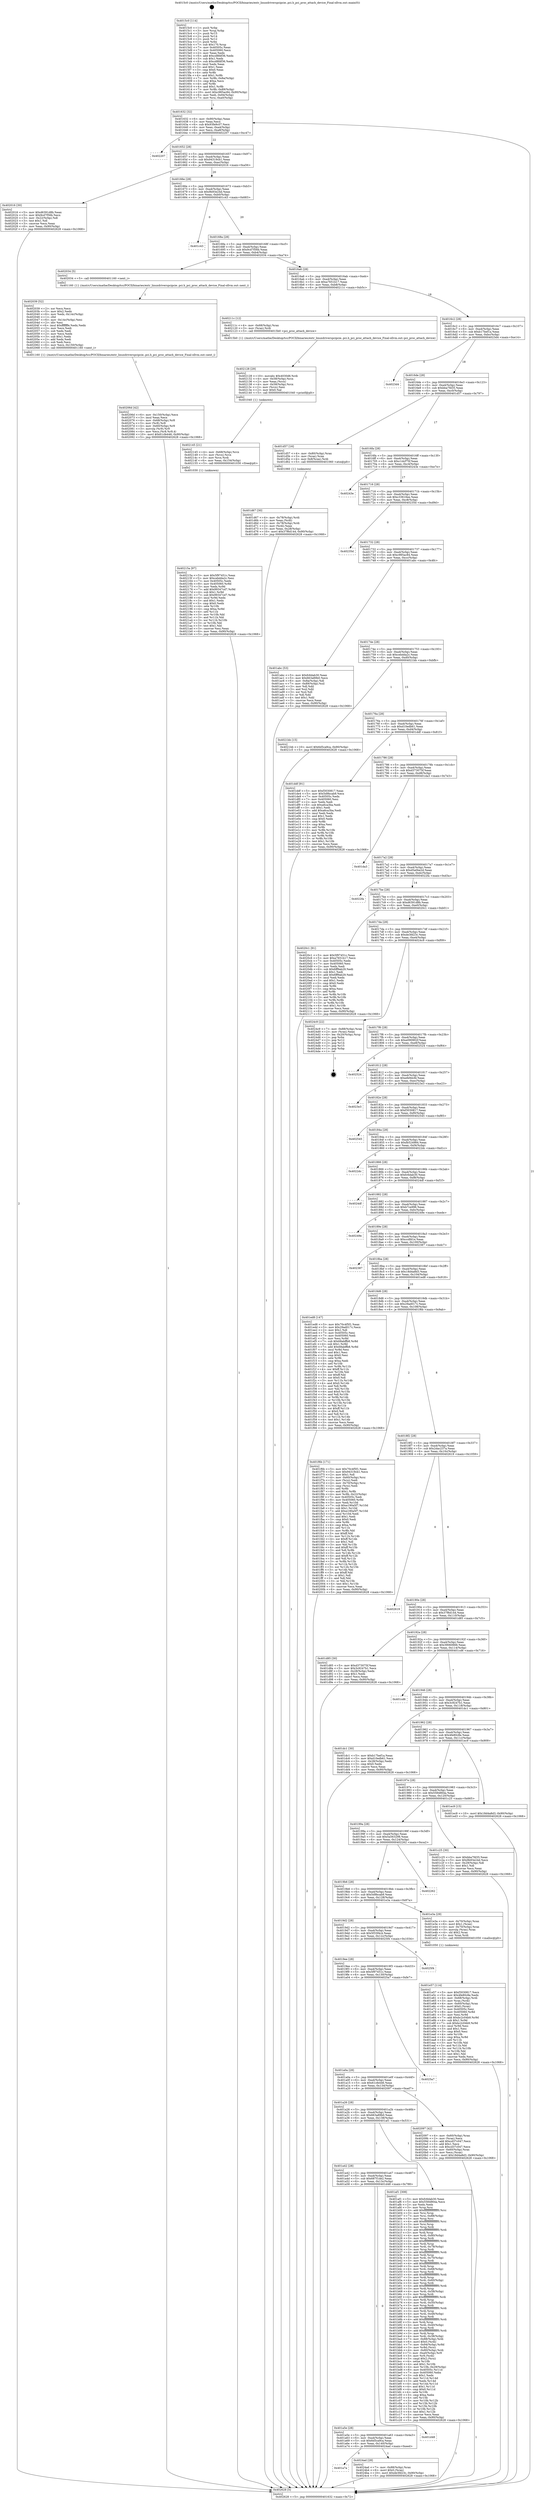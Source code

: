 digraph "0x4015c0" {
  label = "0x4015c0 (/mnt/c/Users/mathe/Desktop/tcc/POCII/binaries/extr_linuxdriverspcipcie..pci.h_pci_proc_attach_device_Final-ollvm.out::main(0))"
  labelloc = "t"
  node[shape=record]

  Entry [label="",width=0.3,height=0.3,shape=circle,fillcolor=black,style=filled]
  "0x401632" [label="{
     0x401632 [32]\l
     | [instrs]\l
     &nbsp;&nbsp;0x401632 \<+6\>: mov -0x90(%rbp),%eax\l
     &nbsp;&nbsp;0x401638 \<+2\>: mov %eax,%ecx\l
     &nbsp;&nbsp;0x40163a \<+6\>: sub $0x93fe9c07,%ecx\l
     &nbsp;&nbsp;0x401640 \<+6\>: mov %eax,-0xa4(%rbp)\l
     &nbsp;&nbsp;0x401646 \<+6\>: mov %ecx,-0xa8(%rbp)\l
     &nbsp;&nbsp;0x40164c \<+6\>: je 0000000000402207 \<main+0xc47\>\l
  }"]
  "0x402207" [label="{
     0x402207\l
  }", style=dashed]
  "0x401652" [label="{
     0x401652 [28]\l
     | [instrs]\l
     &nbsp;&nbsp;0x401652 \<+5\>: jmp 0000000000401657 \<main+0x97\>\l
     &nbsp;&nbsp;0x401657 \<+6\>: mov -0xa4(%rbp),%eax\l
     &nbsp;&nbsp;0x40165d \<+5\>: sub $0x94319cb1,%eax\l
     &nbsp;&nbsp;0x401662 \<+6\>: mov %eax,-0xac(%rbp)\l
     &nbsp;&nbsp;0x401668 \<+6\>: je 0000000000402016 \<main+0xa56\>\l
  }"]
  Exit [label="",width=0.3,height=0.3,shape=circle,fillcolor=black,style=filled,peripheries=2]
  "0x402016" [label="{
     0x402016 [30]\l
     | [instrs]\l
     &nbsp;&nbsp;0x402016 \<+5\>: mov $0xd6391d8b,%eax\l
     &nbsp;&nbsp;0x40201b \<+5\>: mov $0x9cd7f56b,%ecx\l
     &nbsp;&nbsp;0x402020 \<+3\>: mov -0x22(%rbp),%dl\l
     &nbsp;&nbsp;0x402023 \<+3\>: test $0x1,%dl\l
     &nbsp;&nbsp;0x402026 \<+3\>: cmovne %ecx,%eax\l
     &nbsp;&nbsp;0x402029 \<+6\>: mov %eax,-0x90(%rbp)\l
     &nbsp;&nbsp;0x40202f \<+5\>: jmp 0000000000402628 \<main+0x1068\>\l
  }"]
  "0x40166e" [label="{
     0x40166e [28]\l
     | [instrs]\l
     &nbsp;&nbsp;0x40166e \<+5\>: jmp 0000000000401673 \<main+0xb3\>\l
     &nbsp;&nbsp;0x401673 \<+6\>: mov -0xa4(%rbp),%eax\l
     &nbsp;&nbsp;0x401679 \<+5\>: sub $0x9b93e24d,%eax\l
     &nbsp;&nbsp;0x40167e \<+6\>: mov %eax,-0xb0(%rbp)\l
     &nbsp;&nbsp;0x401684 \<+6\>: je 0000000000401c43 \<main+0x683\>\l
  }"]
  "0x401a7a" [label="{
     0x401a7a\l
  }", style=dashed]
  "0x401c43" [label="{
     0x401c43\l
  }", style=dashed]
  "0x40168a" [label="{
     0x40168a [28]\l
     | [instrs]\l
     &nbsp;&nbsp;0x40168a \<+5\>: jmp 000000000040168f \<main+0xcf\>\l
     &nbsp;&nbsp;0x40168f \<+6\>: mov -0xa4(%rbp),%eax\l
     &nbsp;&nbsp;0x401695 \<+5\>: sub $0x9cd7f56b,%eax\l
     &nbsp;&nbsp;0x40169a \<+6\>: mov %eax,-0xb4(%rbp)\l
     &nbsp;&nbsp;0x4016a0 \<+6\>: je 0000000000402034 \<main+0xa74\>\l
  }"]
  "0x4024ad" [label="{
     0x4024ad [28]\l
     | [instrs]\l
     &nbsp;&nbsp;0x4024ad \<+7\>: mov -0x88(%rbp),%rax\l
     &nbsp;&nbsp;0x4024b4 \<+6\>: movl $0x0,(%rax)\l
     &nbsp;&nbsp;0x4024ba \<+10\>: movl $0xde3fd23c,-0x90(%rbp)\l
     &nbsp;&nbsp;0x4024c4 \<+5\>: jmp 0000000000402628 \<main+0x1068\>\l
  }"]
  "0x402034" [label="{
     0x402034 [5]\l
     | [instrs]\l
     &nbsp;&nbsp;0x402034 \<+5\>: call 0000000000401160 \<next_i\>\l
     | [calls]\l
     &nbsp;&nbsp;0x401160 \{1\} (/mnt/c/Users/mathe/Desktop/tcc/POCII/binaries/extr_linuxdriverspcipcie..pci.h_pci_proc_attach_device_Final-ollvm.out::next_i)\l
  }"]
  "0x4016a6" [label="{
     0x4016a6 [28]\l
     | [instrs]\l
     &nbsp;&nbsp;0x4016a6 \<+5\>: jmp 00000000004016ab \<main+0xeb\>\l
     &nbsp;&nbsp;0x4016ab \<+6\>: mov -0xa4(%rbp),%eax\l
     &nbsp;&nbsp;0x4016b1 \<+5\>: sub $0xa7651b17,%eax\l
     &nbsp;&nbsp;0x4016b6 \<+6\>: mov %eax,-0xb8(%rbp)\l
     &nbsp;&nbsp;0x4016bc \<+6\>: je 000000000040211c \<main+0xb5c\>\l
  }"]
  "0x401a5e" [label="{
     0x401a5e [28]\l
     | [instrs]\l
     &nbsp;&nbsp;0x401a5e \<+5\>: jmp 0000000000401a63 \<main+0x4a3\>\l
     &nbsp;&nbsp;0x401a63 \<+6\>: mov -0xa4(%rbp),%eax\l
     &nbsp;&nbsp;0x401a69 \<+5\>: sub $0x6d5ca9ca,%eax\l
     &nbsp;&nbsp;0x401a6e \<+6\>: mov %eax,-0x140(%rbp)\l
     &nbsp;&nbsp;0x401a74 \<+6\>: je 00000000004024ad \<main+0xeed\>\l
  }"]
  "0x40211c" [label="{
     0x40211c [12]\l
     | [instrs]\l
     &nbsp;&nbsp;0x40211c \<+4\>: mov -0x68(%rbp),%rax\l
     &nbsp;&nbsp;0x402120 \<+3\>: mov (%rax),%rdi\l
     &nbsp;&nbsp;0x402123 \<+5\>: call 00000000004015b0 \<pci_proc_attach_device\>\l
     | [calls]\l
     &nbsp;&nbsp;0x4015b0 \{1\} (/mnt/c/Users/mathe/Desktop/tcc/POCII/binaries/extr_linuxdriverspcipcie..pci.h_pci_proc_attach_device_Final-ollvm.out::pci_proc_attach_device)\l
  }"]
  "0x4016c2" [label="{
     0x4016c2 [28]\l
     | [instrs]\l
     &nbsp;&nbsp;0x4016c2 \<+5\>: jmp 00000000004016c7 \<main+0x107\>\l
     &nbsp;&nbsp;0x4016c7 \<+6\>: mov -0xa4(%rbp),%eax\l
     &nbsp;&nbsp;0x4016cd \<+5\>: sub $0xb17bef1a,%eax\l
     &nbsp;&nbsp;0x4016d2 \<+6\>: mov %eax,-0xbc(%rbp)\l
     &nbsp;&nbsp;0x4016d8 \<+6\>: je 00000000004023d4 \<main+0xe14\>\l
  }"]
  "0x401d48" [label="{
     0x401d48\l
  }", style=dashed]
  "0x4023d4" [label="{
     0x4023d4\l
  }", style=dashed]
  "0x4016de" [label="{
     0x4016de [28]\l
     | [instrs]\l
     &nbsp;&nbsp;0x4016de \<+5\>: jmp 00000000004016e3 \<main+0x123\>\l
     &nbsp;&nbsp;0x4016e3 \<+6\>: mov -0xa4(%rbp),%eax\l
     &nbsp;&nbsp;0x4016e9 \<+5\>: sub $0xbba7fd35,%eax\l
     &nbsp;&nbsp;0x4016ee \<+6\>: mov %eax,-0xc0(%rbp)\l
     &nbsp;&nbsp;0x4016f4 \<+6\>: je 0000000000401d57 \<main+0x797\>\l
  }"]
  "0x40215a" [label="{
     0x40215a [97]\l
     | [instrs]\l
     &nbsp;&nbsp;0x40215a \<+5\>: mov $0x5f97451c,%eax\l
     &nbsp;&nbsp;0x40215f \<+5\>: mov $0xcebdda2c,%esi\l
     &nbsp;&nbsp;0x402164 \<+7\>: mov 0x40505c,%edx\l
     &nbsp;&nbsp;0x40216b \<+8\>: mov 0x405060,%r8d\l
     &nbsp;&nbsp;0x402173 \<+3\>: mov %edx,%r9d\l
     &nbsp;&nbsp;0x402176 \<+7\>: add $0x99347cd7,%r9d\l
     &nbsp;&nbsp;0x40217d \<+4\>: sub $0x1,%r9d\l
     &nbsp;&nbsp;0x402181 \<+7\>: sub $0x99347cd7,%r9d\l
     &nbsp;&nbsp;0x402188 \<+4\>: imul %r9d,%edx\l
     &nbsp;&nbsp;0x40218c \<+3\>: and $0x1,%edx\l
     &nbsp;&nbsp;0x40218f \<+3\>: cmp $0x0,%edx\l
     &nbsp;&nbsp;0x402192 \<+4\>: sete %r10b\l
     &nbsp;&nbsp;0x402196 \<+4\>: cmp $0xa,%r8d\l
     &nbsp;&nbsp;0x40219a \<+4\>: setl %r11b\l
     &nbsp;&nbsp;0x40219e \<+3\>: mov %r10b,%bl\l
     &nbsp;&nbsp;0x4021a1 \<+3\>: and %r11b,%bl\l
     &nbsp;&nbsp;0x4021a4 \<+3\>: xor %r11b,%r10b\l
     &nbsp;&nbsp;0x4021a7 \<+3\>: or %r10b,%bl\l
     &nbsp;&nbsp;0x4021aa \<+3\>: test $0x1,%bl\l
     &nbsp;&nbsp;0x4021ad \<+3\>: cmovne %esi,%eax\l
     &nbsp;&nbsp;0x4021b0 \<+6\>: mov %eax,-0x90(%rbp)\l
     &nbsp;&nbsp;0x4021b6 \<+5\>: jmp 0000000000402628 \<main+0x1068\>\l
  }"]
  "0x401d57" [label="{
     0x401d57 [16]\l
     | [instrs]\l
     &nbsp;&nbsp;0x401d57 \<+4\>: mov -0x80(%rbp),%rax\l
     &nbsp;&nbsp;0x401d5b \<+3\>: mov (%rax),%rax\l
     &nbsp;&nbsp;0x401d5e \<+4\>: mov 0x8(%rax),%rdi\l
     &nbsp;&nbsp;0x401d62 \<+5\>: call 0000000000401060 \<atoi@plt\>\l
     | [calls]\l
     &nbsp;&nbsp;0x401060 \{1\} (unknown)\l
  }"]
  "0x4016fa" [label="{
     0x4016fa [28]\l
     | [instrs]\l
     &nbsp;&nbsp;0x4016fa \<+5\>: jmp 00000000004016ff \<main+0x13f\>\l
     &nbsp;&nbsp;0x4016ff \<+6\>: mov -0xa4(%rbp),%eax\l
     &nbsp;&nbsp;0x401705 \<+5\>: sub $0xc1dcf75f,%eax\l
     &nbsp;&nbsp;0x40170a \<+6\>: mov %eax,-0xc4(%rbp)\l
     &nbsp;&nbsp;0x401710 \<+6\>: je 000000000040243e \<main+0xe7e\>\l
  }"]
  "0x402145" [label="{
     0x402145 [21]\l
     | [instrs]\l
     &nbsp;&nbsp;0x402145 \<+4\>: mov -0x68(%rbp),%rcx\l
     &nbsp;&nbsp;0x402149 \<+3\>: mov (%rcx),%rcx\l
     &nbsp;&nbsp;0x40214c \<+3\>: mov %rcx,%rdi\l
     &nbsp;&nbsp;0x40214f \<+6\>: mov %eax,-0x154(%rbp)\l
     &nbsp;&nbsp;0x402155 \<+5\>: call 0000000000401030 \<free@plt\>\l
     | [calls]\l
     &nbsp;&nbsp;0x401030 \{1\} (unknown)\l
  }"]
  "0x40243e" [label="{
     0x40243e\l
  }", style=dashed]
  "0x401716" [label="{
     0x401716 [28]\l
     | [instrs]\l
     &nbsp;&nbsp;0x401716 \<+5\>: jmp 000000000040171b \<main+0x15b\>\l
     &nbsp;&nbsp;0x40171b \<+6\>: mov -0xa4(%rbp),%eax\l
     &nbsp;&nbsp;0x401721 \<+5\>: sub $0xc33616ee,%eax\l
     &nbsp;&nbsp;0x401726 \<+6\>: mov %eax,-0xc8(%rbp)\l
     &nbsp;&nbsp;0x40172c \<+6\>: je 000000000040235d \<main+0xd9d\>\l
  }"]
  "0x402128" [label="{
     0x402128 [29]\l
     | [instrs]\l
     &nbsp;&nbsp;0x402128 \<+10\>: movabs $0x4030d6,%rdi\l
     &nbsp;&nbsp;0x402132 \<+4\>: mov -0x58(%rbp),%rcx\l
     &nbsp;&nbsp;0x402136 \<+2\>: mov %eax,(%rcx)\l
     &nbsp;&nbsp;0x402138 \<+4\>: mov -0x58(%rbp),%rcx\l
     &nbsp;&nbsp;0x40213c \<+2\>: mov (%rcx),%esi\l
     &nbsp;&nbsp;0x40213e \<+2\>: mov $0x0,%al\l
     &nbsp;&nbsp;0x402140 \<+5\>: call 0000000000401040 \<printf@plt\>\l
     | [calls]\l
     &nbsp;&nbsp;0x401040 \{1\} (unknown)\l
  }"]
  "0x40235d" [label="{
     0x40235d\l
  }", style=dashed]
  "0x401732" [label="{
     0x401732 [28]\l
     | [instrs]\l
     &nbsp;&nbsp;0x401732 \<+5\>: jmp 0000000000401737 \<main+0x177\>\l
     &nbsp;&nbsp;0x401737 \<+6\>: mov -0xa4(%rbp),%eax\l
     &nbsp;&nbsp;0x40173d \<+5\>: sub $0xc985ac84,%eax\l
     &nbsp;&nbsp;0x401742 \<+6\>: mov %eax,-0xcc(%rbp)\l
     &nbsp;&nbsp;0x401748 \<+6\>: je 0000000000401abc \<main+0x4fc\>\l
  }"]
  "0x40206d" [label="{
     0x40206d [42]\l
     | [instrs]\l
     &nbsp;&nbsp;0x40206d \<+6\>: mov -0x150(%rbp),%ecx\l
     &nbsp;&nbsp;0x402073 \<+3\>: imul %eax,%ecx\l
     &nbsp;&nbsp;0x402076 \<+4\>: mov -0x68(%rbp),%r8\l
     &nbsp;&nbsp;0x40207a \<+3\>: mov (%r8),%r8\l
     &nbsp;&nbsp;0x40207d \<+4\>: mov -0x60(%rbp),%r9\l
     &nbsp;&nbsp;0x402081 \<+3\>: movslq (%r9),%r9\l
     &nbsp;&nbsp;0x402084 \<+4\>: mov %ecx,(%r8,%r9,4)\l
     &nbsp;&nbsp;0x402088 \<+10\>: movl $0x61cfe446,-0x90(%rbp)\l
     &nbsp;&nbsp;0x402092 \<+5\>: jmp 0000000000402628 \<main+0x1068\>\l
  }"]
  "0x401abc" [label="{
     0x401abc [53]\l
     | [instrs]\l
     &nbsp;&nbsp;0x401abc \<+5\>: mov $0xfc6dab30,%eax\l
     &nbsp;&nbsp;0x401ac1 \<+5\>: mov $0x663a89b0,%ecx\l
     &nbsp;&nbsp;0x401ac6 \<+6\>: mov -0x8a(%rbp),%dl\l
     &nbsp;&nbsp;0x401acc \<+7\>: mov -0x89(%rbp),%sil\l
     &nbsp;&nbsp;0x401ad3 \<+3\>: mov %dl,%dil\l
     &nbsp;&nbsp;0x401ad6 \<+3\>: and %sil,%dil\l
     &nbsp;&nbsp;0x401ad9 \<+3\>: xor %sil,%dl\l
     &nbsp;&nbsp;0x401adc \<+3\>: or %dl,%dil\l
     &nbsp;&nbsp;0x401adf \<+4\>: test $0x1,%dil\l
     &nbsp;&nbsp;0x401ae3 \<+3\>: cmovne %ecx,%eax\l
     &nbsp;&nbsp;0x401ae6 \<+6\>: mov %eax,-0x90(%rbp)\l
     &nbsp;&nbsp;0x401aec \<+5\>: jmp 0000000000402628 \<main+0x1068\>\l
  }"]
  "0x40174e" [label="{
     0x40174e [28]\l
     | [instrs]\l
     &nbsp;&nbsp;0x40174e \<+5\>: jmp 0000000000401753 \<main+0x193\>\l
     &nbsp;&nbsp;0x401753 \<+6\>: mov -0xa4(%rbp),%eax\l
     &nbsp;&nbsp;0x401759 \<+5\>: sub $0xcebdda2c,%eax\l
     &nbsp;&nbsp;0x40175e \<+6\>: mov %eax,-0xd0(%rbp)\l
     &nbsp;&nbsp;0x401764 \<+6\>: je 00000000004021bb \<main+0xbfb\>\l
  }"]
  "0x402628" [label="{
     0x402628 [5]\l
     | [instrs]\l
     &nbsp;&nbsp;0x402628 \<+5\>: jmp 0000000000401632 \<main+0x72\>\l
  }"]
  "0x4015c0" [label="{
     0x4015c0 [114]\l
     | [instrs]\l
     &nbsp;&nbsp;0x4015c0 \<+1\>: push %rbp\l
     &nbsp;&nbsp;0x4015c1 \<+3\>: mov %rsp,%rbp\l
     &nbsp;&nbsp;0x4015c4 \<+2\>: push %r15\l
     &nbsp;&nbsp;0x4015c6 \<+2\>: push %r14\l
     &nbsp;&nbsp;0x4015c8 \<+2\>: push %r12\l
     &nbsp;&nbsp;0x4015ca \<+1\>: push %rbx\l
     &nbsp;&nbsp;0x4015cb \<+7\>: sub $0x170,%rsp\l
     &nbsp;&nbsp;0x4015d2 \<+7\>: mov 0x40505c,%eax\l
     &nbsp;&nbsp;0x4015d9 \<+7\>: mov 0x405060,%ecx\l
     &nbsp;&nbsp;0x4015e0 \<+2\>: mov %eax,%edx\l
     &nbsp;&nbsp;0x4015e2 \<+6\>: add $0xcd8fdf36,%edx\l
     &nbsp;&nbsp;0x4015e8 \<+3\>: sub $0x1,%edx\l
     &nbsp;&nbsp;0x4015eb \<+6\>: sub $0xcd8fdf36,%edx\l
     &nbsp;&nbsp;0x4015f1 \<+3\>: imul %edx,%eax\l
     &nbsp;&nbsp;0x4015f4 \<+3\>: and $0x1,%eax\l
     &nbsp;&nbsp;0x4015f7 \<+3\>: cmp $0x0,%eax\l
     &nbsp;&nbsp;0x4015fa \<+4\>: sete %r8b\l
     &nbsp;&nbsp;0x4015fe \<+4\>: and $0x1,%r8b\l
     &nbsp;&nbsp;0x401602 \<+7\>: mov %r8b,-0x8a(%rbp)\l
     &nbsp;&nbsp;0x401609 \<+3\>: cmp $0xa,%ecx\l
     &nbsp;&nbsp;0x40160c \<+4\>: setl %r8b\l
     &nbsp;&nbsp;0x401610 \<+4\>: and $0x1,%r8b\l
     &nbsp;&nbsp;0x401614 \<+7\>: mov %r8b,-0x89(%rbp)\l
     &nbsp;&nbsp;0x40161b \<+10\>: movl $0xc985ac84,-0x90(%rbp)\l
     &nbsp;&nbsp;0x401625 \<+6\>: mov %edi,-0x94(%rbp)\l
     &nbsp;&nbsp;0x40162b \<+7\>: mov %rsi,-0xa0(%rbp)\l
  }"]
  "0x402039" [label="{
     0x402039 [52]\l
     | [instrs]\l
     &nbsp;&nbsp;0x402039 \<+2\>: xor %ecx,%ecx\l
     &nbsp;&nbsp;0x40203b \<+5\>: mov $0x2,%edx\l
     &nbsp;&nbsp;0x402040 \<+6\>: mov %edx,-0x14c(%rbp)\l
     &nbsp;&nbsp;0x402046 \<+1\>: cltd\l
     &nbsp;&nbsp;0x402047 \<+6\>: mov -0x14c(%rbp),%esi\l
     &nbsp;&nbsp;0x40204d \<+2\>: idiv %esi\l
     &nbsp;&nbsp;0x40204f \<+6\>: imul $0xfffffffe,%edx,%edx\l
     &nbsp;&nbsp;0x402055 \<+2\>: mov %ecx,%edi\l
     &nbsp;&nbsp;0x402057 \<+2\>: sub %edx,%edi\l
     &nbsp;&nbsp;0x402059 \<+2\>: mov %ecx,%edx\l
     &nbsp;&nbsp;0x40205b \<+3\>: sub $0x1,%edx\l
     &nbsp;&nbsp;0x40205e \<+2\>: add %edx,%edi\l
     &nbsp;&nbsp;0x402060 \<+2\>: sub %edi,%ecx\l
     &nbsp;&nbsp;0x402062 \<+6\>: mov %ecx,-0x150(%rbp)\l
     &nbsp;&nbsp;0x402068 \<+5\>: call 0000000000401160 \<next_i\>\l
     | [calls]\l
     &nbsp;&nbsp;0x401160 \{1\} (/mnt/c/Users/mathe/Desktop/tcc/POCII/binaries/extr_linuxdriverspcipcie..pci.h_pci_proc_attach_device_Final-ollvm.out::next_i)\l
  }"]
  "0x4021bb" [label="{
     0x4021bb [15]\l
     | [instrs]\l
     &nbsp;&nbsp;0x4021bb \<+10\>: movl $0x6d5ca9ca,-0x90(%rbp)\l
     &nbsp;&nbsp;0x4021c5 \<+5\>: jmp 0000000000402628 \<main+0x1068\>\l
  }"]
  "0x40176a" [label="{
     0x40176a [28]\l
     | [instrs]\l
     &nbsp;&nbsp;0x40176a \<+5\>: jmp 000000000040176f \<main+0x1af\>\l
     &nbsp;&nbsp;0x40176f \<+6\>: mov -0xa4(%rbp),%eax\l
     &nbsp;&nbsp;0x401775 \<+5\>: sub $0xd10edb61,%eax\l
     &nbsp;&nbsp;0x40177a \<+6\>: mov %eax,-0xd4(%rbp)\l
     &nbsp;&nbsp;0x401780 \<+6\>: je 0000000000401ddf \<main+0x81f\>\l
  }"]
  "0x401e57" [label="{
     0x401e57 [114]\l
     | [instrs]\l
     &nbsp;&nbsp;0x401e57 \<+5\>: mov $0xf3030817,%ecx\l
     &nbsp;&nbsp;0x401e5c \<+5\>: mov $0x4fe80c8e,%edx\l
     &nbsp;&nbsp;0x401e61 \<+4\>: mov -0x68(%rbp),%rdi\l
     &nbsp;&nbsp;0x401e65 \<+3\>: mov %rax,(%rdi)\l
     &nbsp;&nbsp;0x401e68 \<+4\>: mov -0x60(%rbp),%rax\l
     &nbsp;&nbsp;0x401e6c \<+6\>: movl $0x0,(%rax)\l
     &nbsp;&nbsp;0x401e72 \<+7\>: mov 0x40505c,%esi\l
     &nbsp;&nbsp;0x401e79 \<+8\>: mov 0x405060,%r8d\l
     &nbsp;&nbsp;0x401e81 \<+3\>: mov %esi,%r9d\l
     &nbsp;&nbsp;0x401e84 \<+7\>: add $0xbc2c04b9,%r9d\l
     &nbsp;&nbsp;0x401e8b \<+4\>: sub $0x1,%r9d\l
     &nbsp;&nbsp;0x401e8f \<+7\>: sub $0xbc2c04b9,%r9d\l
     &nbsp;&nbsp;0x401e96 \<+4\>: imul %r9d,%esi\l
     &nbsp;&nbsp;0x401e9a \<+3\>: and $0x1,%esi\l
     &nbsp;&nbsp;0x401e9d \<+3\>: cmp $0x0,%esi\l
     &nbsp;&nbsp;0x401ea0 \<+4\>: sete %r10b\l
     &nbsp;&nbsp;0x401ea4 \<+4\>: cmp $0xa,%r8d\l
     &nbsp;&nbsp;0x401ea8 \<+4\>: setl %r11b\l
     &nbsp;&nbsp;0x401eac \<+3\>: mov %r10b,%bl\l
     &nbsp;&nbsp;0x401eaf \<+3\>: and %r11b,%bl\l
     &nbsp;&nbsp;0x401eb2 \<+3\>: xor %r11b,%r10b\l
     &nbsp;&nbsp;0x401eb5 \<+3\>: or %r10b,%bl\l
     &nbsp;&nbsp;0x401eb8 \<+3\>: test $0x1,%bl\l
     &nbsp;&nbsp;0x401ebb \<+3\>: cmovne %edx,%ecx\l
     &nbsp;&nbsp;0x401ebe \<+6\>: mov %ecx,-0x90(%rbp)\l
     &nbsp;&nbsp;0x401ec4 \<+5\>: jmp 0000000000402628 \<main+0x1068\>\l
  }"]
  "0x401ddf" [label="{
     0x401ddf [91]\l
     | [instrs]\l
     &nbsp;&nbsp;0x401ddf \<+5\>: mov $0xf3030817,%eax\l
     &nbsp;&nbsp;0x401de4 \<+5\>: mov $0x5d9bcab9,%ecx\l
     &nbsp;&nbsp;0x401de9 \<+7\>: mov 0x40505c,%edx\l
     &nbsp;&nbsp;0x401df0 \<+7\>: mov 0x405060,%esi\l
     &nbsp;&nbsp;0x401df7 \<+2\>: mov %edx,%edi\l
     &nbsp;&nbsp;0x401df9 \<+6\>: sub $0xa6ca3ba,%edi\l
     &nbsp;&nbsp;0x401dff \<+3\>: sub $0x1,%edi\l
     &nbsp;&nbsp;0x401e02 \<+6\>: add $0xa6ca3ba,%edi\l
     &nbsp;&nbsp;0x401e08 \<+3\>: imul %edi,%edx\l
     &nbsp;&nbsp;0x401e0b \<+3\>: and $0x1,%edx\l
     &nbsp;&nbsp;0x401e0e \<+3\>: cmp $0x0,%edx\l
     &nbsp;&nbsp;0x401e11 \<+4\>: sete %r8b\l
     &nbsp;&nbsp;0x401e15 \<+3\>: cmp $0xa,%esi\l
     &nbsp;&nbsp;0x401e18 \<+4\>: setl %r9b\l
     &nbsp;&nbsp;0x401e1c \<+3\>: mov %r8b,%r10b\l
     &nbsp;&nbsp;0x401e1f \<+3\>: and %r9b,%r10b\l
     &nbsp;&nbsp;0x401e22 \<+3\>: xor %r9b,%r8b\l
     &nbsp;&nbsp;0x401e25 \<+3\>: or %r8b,%r10b\l
     &nbsp;&nbsp;0x401e28 \<+4\>: test $0x1,%r10b\l
     &nbsp;&nbsp;0x401e2c \<+3\>: cmovne %ecx,%eax\l
     &nbsp;&nbsp;0x401e2f \<+6\>: mov %eax,-0x90(%rbp)\l
     &nbsp;&nbsp;0x401e35 \<+5\>: jmp 0000000000402628 \<main+0x1068\>\l
  }"]
  "0x401786" [label="{
     0x401786 [28]\l
     | [instrs]\l
     &nbsp;&nbsp;0x401786 \<+5\>: jmp 000000000040178b \<main+0x1cb\>\l
     &nbsp;&nbsp;0x40178b \<+6\>: mov -0xa4(%rbp),%eax\l
     &nbsp;&nbsp;0x401791 \<+5\>: sub $0xd373075f,%eax\l
     &nbsp;&nbsp;0x401796 \<+6\>: mov %eax,-0xd8(%rbp)\l
     &nbsp;&nbsp;0x40179c \<+6\>: je 0000000000401da3 \<main+0x7e3\>\l
  }"]
  "0x401d67" [label="{
     0x401d67 [30]\l
     | [instrs]\l
     &nbsp;&nbsp;0x401d67 \<+4\>: mov -0x78(%rbp),%rdi\l
     &nbsp;&nbsp;0x401d6b \<+2\>: mov %eax,(%rdi)\l
     &nbsp;&nbsp;0x401d6d \<+4\>: mov -0x78(%rbp),%rdi\l
     &nbsp;&nbsp;0x401d71 \<+2\>: mov (%rdi),%eax\l
     &nbsp;&nbsp;0x401d73 \<+3\>: mov %eax,-0x28(%rbp)\l
     &nbsp;&nbsp;0x401d76 \<+10\>: movl $0x37f6d144,-0x90(%rbp)\l
     &nbsp;&nbsp;0x401d80 \<+5\>: jmp 0000000000402628 \<main+0x1068\>\l
  }"]
  "0x401da3" [label="{
     0x401da3\l
  }", style=dashed]
  "0x4017a2" [label="{
     0x4017a2 [28]\l
     | [instrs]\l
     &nbsp;&nbsp;0x4017a2 \<+5\>: jmp 00000000004017a7 \<main+0x1e7\>\l
     &nbsp;&nbsp;0x4017a7 \<+6\>: mov -0xa4(%rbp),%eax\l
     &nbsp;&nbsp;0x4017ad \<+5\>: sub $0xd5a0be2d,%eax\l
     &nbsp;&nbsp;0x4017b2 \<+6\>: mov %eax,-0xdc(%rbp)\l
     &nbsp;&nbsp;0x4017b8 \<+6\>: je 00000000004022fa \<main+0xd3a\>\l
  }"]
  "0x401a42" [label="{
     0x401a42 [28]\l
     | [instrs]\l
     &nbsp;&nbsp;0x401a42 \<+5\>: jmp 0000000000401a47 \<main+0x487\>\l
     &nbsp;&nbsp;0x401a47 \<+6\>: mov -0xa4(%rbp),%eax\l
     &nbsp;&nbsp;0x401a4d \<+5\>: sub $0x687f1de2,%eax\l
     &nbsp;&nbsp;0x401a52 \<+6\>: mov %eax,-0x13c(%rbp)\l
     &nbsp;&nbsp;0x401a58 \<+6\>: je 0000000000401d48 \<main+0x788\>\l
  }"]
  "0x4022fa" [label="{
     0x4022fa\l
  }", style=dashed]
  "0x4017be" [label="{
     0x4017be [28]\l
     | [instrs]\l
     &nbsp;&nbsp;0x4017be \<+5\>: jmp 00000000004017c3 \<main+0x203\>\l
     &nbsp;&nbsp;0x4017c3 \<+6\>: mov -0xa4(%rbp),%eax\l
     &nbsp;&nbsp;0x4017c9 \<+5\>: sub $0xd6391d8b,%eax\l
     &nbsp;&nbsp;0x4017ce \<+6\>: mov %eax,-0xe0(%rbp)\l
     &nbsp;&nbsp;0x4017d4 \<+6\>: je 00000000004020c1 \<main+0xb01\>\l
  }"]
  "0x401af1" [label="{
     0x401af1 [308]\l
     | [instrs]\l
     &nbsp;&nbsp;0x401af1 \<+5\>: mov $0xfc6dab30,%eax\l
     &nbsp;&nbsp;0x401af6 \<+5\>: mov $0x5584864a,%ecx\l
     &nbsp;&nbsp;0x401afb \<+2\>: xor %edx,%edx\l
     &nbsp;&nbsp;0x401afd \<+3\>: mov %rsp,%rsi\l
     &nbsp;&nbsp;0x401b00 \<+4\>: add $0xfffffffffffffff0,%rsi\l
     &nbsp;&nbsp;0x401b04 \<+3\>: mov %rsi,%rsp\l
     &nbsp;&nbsp;0x401b07 \<+7\>: mov %rsi,-0x88(%rbp)\l
     &nbsp;&nbsp;0x401b0e \<+3\>: mov %rsp,%rsi\l
     &nbsp;&nbsp;0x401b11 \<+4\>: add $0xfffffffffffffff0,%rsi\l
     &nbsp;&nbsp;0x401b15 \<+3\>: mov %rsi,%rsp\l
     &nbsp;&nbsp;0x401b18 \<+3\>: mov %rsp,%rdi\l
     &nbsp;&nbsp;0x401b1b \<+4\>: add $0xfffffffffffffff0,%rdi\l
     &nbsp;&nbsp;0x401b1f \<+3\>: mov %rdi,%rsp\l
     &nbsp;&nbsp;0x401b22 \<+4\>: mov %rdi,-0x80(%rbp)\l
     &nbsp;&nbsp;0x401b26 \<+3\>: mov %rsp,%rdi\l
     &nbsp;&nbsp;0x401b29 \<+4\>: add $0xfffffffffffffff0,%rdi\l
     &nbsp;&nbsp;0x401b2d \<+3\>: mov %rdi,%rsp\l
     &nbsp;&nbsp;0x401b30 \<+4\>: mov %rdi,-0x78(%rbp)\l
     &nbsp;&nbsp;0x401b34 \<+3\>: mov %rsp,%rdi\l
     &nbsp;&nbsp;0x401b37 \<+4\>: add $0xfffffffffffffff0,%rdi\l
     &nbsp;&nbsp;0x401b3b \<+3\>: mov %rdi,%rsp\l
     &nbsp;&nbsp;0x401b3e \<+4\>: mov %rdi,-0x70(%rbp)\l
     &nbsp;&nbsp;0x401b42 \<+3\>: mov %rsp,%rdi\l
     &nbsp;&nbsp;0x401b45 \<+4\>: add $0xfffffffffffffff0,%rdi\l
     &nbsp;&nbsp;0x401b49 \<+3\>: mov %rdi,%rsp\l
     &nbsp;&nbsp;0x401b4c \<+4\>: mov %rdi,-0x68(%rbp)\l
     &nbsp;&nbsp;0x401b50 \<+3\>: mov %rsp,%rdi\l
     &nbsp;&nbsp;0x401b53 \<+4\>: add $0xfffffffffffffff0,%rdi\l
     &nbsp;&nbsp;0x401b57 \<+3\>: mov %rdi,%rsp\l
     &nbsp;&nbsp;0x401b5a \<+4\>: mov %rdi,-0x60(%rbp)\l
     &nbsp;&nbsp;0x401b5e \<+3\>: mov %rsp,%rdi\l
     &nbsp;&nbsp;0x401b61 \<+4\>: add $0xfffffffffffffff0,%rdi\l
     &nbsp;&nbsp;0x401b65 \<+3\>: mov %rdi,%rsp\l
     &nbsp;&nbsp;0x401b68 \<+4\>: mov %rdi,-0x58(%rbp)\l
     &nbsp;&nbsp;0x401b6c \<+3\>: mov %rsp,%rdi\l
     &nbsp;&nbsp;0x401b6f \<+4\>: add $0xfffffffffffffff0,%rdi\l
     &nbsp;&nbsp;0x401b73 \<+3\>: mov %rdi,%rsp\l
     &nbsp;&nbsp;0x401b76 \<+4\>: mov %rdi,-0x50(%rbp)\l
     &nbsp;&nbsp;0x401b7a \<+3\>: mov %rsp,%rdi\l
     &nbsp;&nbsp;0x401b7d \<+4\>: add $0xfffffffffffffff0,%rdi\l
     &nbsp;&nbsp;0x401b81 \<+3\>: mov %rdi,%rsp\l
     &nbsp;&nbsp;0x401b84 \<+4\>: mov %rdi,-0x48(%rbp)\l
     &nbsp;&nbsp;0x401b88 \<+3\>: mov %rsp,%rdi\l
     &nbsp;&nbsp;0x401b8b \<+4\>: add $0xfffffffffffffff0,%rdi\l
     &nbsp;&nbsp;0x401b8f \<+3\>: mov %rdi,%rsp\l
     &nbsp;&nbsp;0x401b92 \<+4\>: mov %rdi,-0x40(%rbp)\l
     &nbsp;&nbsp;0x401b96 \<+3\>: mov %rsp,%rdi\l
     &nbsp;&nbsp;0x401b99 \<+4\>: add $0xfffffffffffffff0,%rdi\l
     &nbsp;&nbsp;0x401b9d \<+3\>: mov %rdi,%rsp\l
     &nbsp;&nbsp;0x401ba0 \<+4\>: mov %rdi,-0x38(%rbp)\l
     &nbsp;&nbsp;0x401ba4 \<+7\>: mov -0x88(%rbp),%rdi\l
     &nbsp;&nbsp;0x401bab \<+6\>: movl $0x0,(%rdi)\l
     &nbsp;&nbsp;0x401bb1 \<+7\>: mov -0x94(%rbp),%r8d\l
     &nbsp;&nbsp;0x401bb8 \<+3\>: mov %r8d,(%rsi)\l
     &nbsp;&nbsp;0x401bbb \<+4\>: mov -0x80(%rbp),%rdi\l
     &nbsp;&nbsp;0x401bbf \<+7\>: mov -0xa0(%rbp),%r9\l
     &nbsp;&nbsp;0x401bc6 \<+3\>: mov %r9,(%rdi)\l
     &nbsp;&nbsp;0x401bc9 \<+3\>: cmpl $0x2,(%rsi)\l
     &nbsp;&nbsp;0x401bcc \<+4\>: setne %r10b\l
     &nbsp;&nbsp;0x401bd0 \<+4\>: and $0x1,%r10b\l
     &nbsp;&nbsp;0x401bd4 \<+4\>: mov %r10b,-0x29(%rbp)\l
     &nbsp;&nbsp;0x401bd8 \<+8\>: mov 0x40505c,%r11d\l
     &nbsp;&nbsp;0x401be0 \<+7\>: mov 0x405060,%ebx\l
     &nbsp;&nbsp;0x401be7 \<+3\>: sub $0x1,%edx\l
     &nbsp;&nbsp;0x401bea \<+3\>: mov %r11d,%r14d\l
     &nbsp;&nbsp;0x401bed \<+3\>: add %edx,%r14d\l
     &nbsp;&nbsp;0x401bf0 \<+4\>: imul %r14d,%r11d\l
     &nbsp;&nbsp;0x401bf4 \<+4\>: and $0x1,%r11d\l
     &nbsp;&nbsp;0x401bf8 \<+4\>: cmp $0x0,%r11d\l
     &nbsp;&nbsp;0x401bfc \<+4\>: sete %r10b\l
     &nbsp;&nbsp;0x401c00 \<+3\>: cmp $0xa,%ebx\l
     &nbsp;&nbsp;0x401c03 \<+4\>: setl %r15b\l
     &nbsp;&nbsp;0x401c07 \<+3\>: mov %r10b,%r12b\l
     &nbsp;&nbsp;0x401c0a \<+3\>: and %r15b,%r12b\l
     &nbsp;&nbsp;0x401c0d \<+3\>: xor %r15b,%r10b\l
     &nbsp;&nbsp;0x401c10 \<+3\>: or %r10b,%r12b\l
     &nbsp;&nbsp;0x401c13 \<+4\>: test $0x1,%r12b\l
     &nbsp;&nbsp;0x401c17 \<+3\>: cmovne %ecx,%eax\l
     &nbsp;&nbsp;0x401c1a \<+6\>: mov %eax,-0x90(%rbp)\l
     &nbsp;&nbsp;0x401c20 \<+5\>: jmp 0000000000402628 \<main+0x1068\>\l
  }"]
  "0x4020c1" [label="{
     0x4020c1 [91]\l
     | [instrs]\l
     &nbsp;&nbsp;0x4020c1 \<+5\>: mov $0x5f97451c,%eax\l
     &nbsp;&nbsp;0x4020c6 \<+5\>: mov $0xa7651b17,%ecx\l
     &nbsp;&nbsp;0x4020cb \<+7\>: mov 0x40505c,%edx\l
     &nbsp;&nbsp;0x4020d2 \<+7\>: mov 0x405060,%esi\l
     &nbsp;&nbsp;0x4020d9 \<+2\>: mov %edx,%edi\l
     &nbsp;&nbsp;0x4020db \<+6\>: sub $0x6ff9ab29,%edi\l
     &nbsp;&nbsp;0x4020e1 \<+3\>: sub $0x1,%edi\l
     &nbsp;&nbsp;0x4020e4 \<+6\>: add $0x6ff9ab29,%edi\l
     &nbsp;&nbsp;0x4020ea \<+3\>: imul %edi,%edx\l
     &nbsp;&nbsp;0x4020ed \<+3\>: and $0x1,%edx\l
     &nbsp;&nbsp;0x4020f0 \<+3\>: cmp $0x0,%edx\l
     &nbsp;&nbsp;0x4020f3 \<+4\>: sete %r8b\l
     &nbsp;&nbsp;0x4020f7 \<+3\>: cmp $0xa,%esi\l
     &nbsp;&nbsp;0x4020fa \<+4\>: setl %r9b\l
     &nbsp;&nbsp;0x4020fe \<+3\>: mov %r8b,%r10b\l
     &nbsp;&nbsp;0x402101 \<+3\>: and %r9b,%r10b\l
     &nbsp;&nbsp;0x402104 \<+3\>: xor %r9b,%r8b\l
     &nbsp;&nbsp;0x402107 \<+3\>: or %r8b,%r10b\l
     &nbsp;&nbsp;0x40210a \<+4\>: test $0x1,%r10b\l
     &nbsp;&nbsp;0x40210e \<+3\>: cmovne %ecx,%eax\l
     &nbsp;&nbsp;0x402111 \<+6\>: mov %eax,-0x90(%rbp)\l
     &nbsp;&nbsp;0x402117 \<+5\>: jmp 0000000000402628 \<main+0x1068\>\l
  }"]
  "0x4017da" [label="{
     0x4017da [28]\l
     | [instrs]\l
     &nbsp;&nbsp;0x4017da \<+5\>: jmp 00000000004017df \<main+0x21f\>\l
     &nbsp;&nbsp;0x4017df \<+6\>: mov -0xa4(%rbp),%eax\l
     &nbsp;&nbsp;0x4017e5 \<+5\>: sub $0xde3fd23c,%eax\l
     &nbsp;&nbsp;0x4017ea \<+6\>: mov %eax,-0xe4(%rbp)\l
     &nbsp;&nbsp;0x4017f0 \<+6\>: je 00000000004024c9 \<main+0xf09\>\l
  }"]
  "0x401a26" [label="{
     0x401a26 [28]\l
     | [instrs]\l
     &nbsp;&nbsp;0x401a26 \<+5\>: jmp 0000000000401a2b \<main+0x46b\>\l
     &nbsp;&nbsp;0x401a2b \<+6\>: mov -0xa4(%rbp),%eax\l
     &nbsp;&nbsp;0x401a31 \<+5\>: sub $0x663a89b0,%eax\l
     &nbsp;&nbsp;0x401a36 \<+6\>: mov %eax,-0x138(%rbp)\l
     &nbsp;&nbsp;0x401a3c \<+6\>: je 0000000000401af1 \<main+0x531\>\l
  }"]
  "0x4024c9" [label="{
     0x4024c9 [22]\l
     | [instrs]\l
     &nbsp;&nbsp;0x4024c9 \<+7\>: mov -0x88(%rbp),%rax\l
     &nbsp;&nbsp;0x4024d0 \<+2\>: mov (%rax),%eax\l
     &nbsp;&nbsp;0x4024d2 \<+4\>: lea -0x20(%rbp),%rsp\l
     &nbsp;&nbsp;0x4024d6 \<+1\>: pop %rbx\l
     &nbsp;&nbsp;0x4024d7 \<+2\>: pop %r12\l
     &nbsp;&nbsp;0x4024d9 \<+2\>: pop %r14\l
     &nbsp;&nbsp;0x4024db \<+2\>: pop %r15\l
     &nbsp;&nbsp;0x4024dd \<+1\>: pop %rbp\l
     &nbsp;&nbsp;0x4024de \<+1\>: ret\l
  }"]
  "0x4017f6" [label="{
     0x4017f6 [28]\l
     | [instrs]\l
     &nbsp;&nbsp;0x4017f6 \<+5\>: jmp 00000000004017fb \<main+0x23b\>\l
     &nbsp;&nbsp;0x4017fb \<+6\>: mov -0xa4(%rbp),%eax\l
     &nbsp;&nbsp;0x401801 \<+5\>: sub $0xe090902f,%eax\l
     &nbsp;&nbsp;0x401806 \<+6\>: mov %eax,-0xe8(%rbp)\l
     &nbsp;&nbsp;0x40180c \<+6\>: je 0000000000402524 \<main+0xf64\>\l
  }"]
  "0x402097" [label="{
     0x402097 [42]\l
     | [instrs]\l
     &nbsp;&nbsp;0x402097 \<+4\>: mov -0x60(%rbp),%rax\l
     &nbsp;&nbsp;0x40209b \<+2\>: mov (%rax),%ecx\l
     &nbsp;&nbsp;0x40209d \<+6\>: add $0xcd37c047,%ecx\l
     &nbsp;&nbsp;0x4020a3 \<+3\>: add $0x1,%ecx\l
     &nbsp;&nbsp;0x4020a6 \<+6\>: sub $0xcd37c047,%ecx\l
     &nbsp;&nbsp;0x4020ac \<+4\>: mov -0x60(%rbp),%rax\l
     &nbsp;&nbsp;0x4020b0 \<+2\>: mov %ecx,(%rax)\l
     &nbsp;&nbsp;0x4020b2 \<+10\>: movl $0x18d4a8d3,-0x90(%rbp)\l
     &nbsp;&nbsp;0x4020bc \<+5\>: jmp 0000000000402628 \<main+0x1068\>\l
  }"]
  "0x402524" [label="{
     0x402524\l
  }", style=dashed]
  "0x401812" [label="{
     0x401812 [28]\l
     | [instrs]\l
     &nbsp;&nbsp;0x401812 \<+5\>: jmp 0000000000401817 \<main+0x257\>\l
     &nbsp;&nbsp;0x401817 \<+6\>: mov -0xa4(%rbp),%eax\l
     &nbsp;&nbsp;0x40181d \<+5\>: sub $0xefe9dcfd,%eax\l
     &nbsp;&nbsp;0x401822 \<+6\>: mov %eax,-0xec(%rbp)\l
     &nbsp;&nbsp;0x401828 \<+6\>: je 00000000004023e3 \<main+0xe23\>\l
  }"]
  "0x401a0a" [label="{
     0x401a0a [28]\l
     | [instrs]\l
     &nbsp;&nbsp;0x401a0a \<+5\>: jmp 0000000000401a0f \<main+0x44f\>\l
     &nbsp;&nbsp;0x401a0f \<+6\>: mov -0xa4(%rbp),%eax\l
     &nbsp;&nbsp;0x401a15 \<+5\>: sub $0x61cfe446,%eax\l
     &nbsp;&nbsp;0x401a1a \<+6\>: mov %eax,-0x134(%rbp)\l
     &nbsp;&nbsp;0x401a20 \<+6\>: je 0000000000402097 \<main+0xad7\>\l
  }"]
  "0x4023e3" [label="{
     0x4023e3\l
  }", style=dashed]
  "0x40182e" [label="{
     0x40182e [28]\l
     | [instrs]\l
     &nbsp;&nbsp;0x40182e \<+5\>: jmp 0000000000401833 \<main+0x273\>\l
     &nbsp;&nbsp;0x401833 \<+6\>: mov -0xa4(%rbp),%eax\l
     &nbsp;&nbsp;0x401839 \<+5\>: sub $0xf3030817,%eax\l
     &nbsp;&nbsp;0x40183e \<+6\>: mov %eax,-0xf0(%rbp)\l
     &nbsp;&nbsp;0x401844 \<+6\>: je 0000000000402545 \<main+0xf85\>\l
  }"]
  "0x4025a7" [label="{
     0x4025a7\l
  }", style=dashed]
  "0x402545" [label="{
     0x402545\l
  }", style=dashed]
  "0x40184a" [label="{
     0x40184a [28]\l
     | [instrs]\l
     &nbsp;&nbsp;0x40184a \<+5\>: jmp 000000000040184f \<main+0x28f\>\l
     &nbsp;&nbsp;0x40184f \<+6\>: mov -0xa4(%rbp),%eax\l
     &nbsp;&nbsp;0x401855 \<+5\>: sub $0xfb524984,%eax\l
     &nbsp;&nbsp;0x40185a \<+6\>: mov %eax,-0xf4(%rbp)\l
     &nbsp;&nbsp;0x401860 \<+6\>: je 00000000004022dc \<main+0xd1c\>\l
  }"]
  "0x4019ee" [label="{
     0x4019ee [28]\l
     | [instrs]\l
     &nbsp;&nbsp;0x4019ee \<+5\>: jmp 00000000004019f3 \<main+0x433\>\l
     &nbsp;&nbsp;0x4019f3 \<+6\>: mov -0xa4(%rbp),%eax\l
     &nbsp;&nbsp;0x4019f9 \<+5\>: sub $0x5f97451c,%eax\l
     &nbsp;&nbsp;0x4019fe \<+6\>: mov %eax,-0x130(%rbp)\l
     &nbsp;&nbsp;0x401a04 \<+6\>: je 00000000004025a7 \<main+0xfe7\>\l
  }"]
  "0x4022dc" [label="{
     0x4022dc\l
  }", style=dashed]
  "0x401866" [label="{
     0x401866 [28]\l
     | [instrs]\l
     &nbsp;&nbsp;0x401866 \<+5\>: jmp 000000000040186b \<main+0x2ab\>\l
     &nbsp;&nbsp;0x40186b \<+6\>: mov -0xa4(%rbp),%eax\l
     &nbsp;&nbsp;0x401871 \<+5\>: sub $0xfc6dab30,%eax\l
     &nbsp;&nbsp;0x401876 \<+6\>: mov %eax,-0xf8(%rbp)\l
     &nbsp;&nbsp;0x40187c \<+6\>: je 00000000004024df \<main+0xf1f\>\l
  }"]
  "0x4025f4" [label="{
     0x4025f4\l
  }", style=dashed]
  "0x4024df" [label="{
     0x4024df\l
  }", style=dashed]
  "0x401882" [label="{
     0x401882 [28]\l
     | [instrs]\l
     &nbsp;&nbsp;0x401882 \<+5\>: jmp 0000000000401887 \<main+0x2c7\>\l
     &nbsp;&nbsp;0x401887 \<+6\>: mov -0xa4(%rbp),%eax\l
     &nbsp;&nbsp;0x40188d \<+5\>: sub $0xb7ce996,%eax\l
     &nbsp;&nbsp;0x401892 \<+6\>: mov %eax,-0xfc(%rbp)\l
     &nbsp;&nbsp;0x401898 \<+6\>: je 000000000040249e \<main+0xede\>\l
  }"]
  "0x4019d2" [label="{
     0x4019d2 [28]\l
     | [instrs]\l
     &nbsp;&nbsp;0x4019d2 \<+5\>: jmp 00000000004019d7 \<main+0x417\>\l
     &nbsp;&nbsp;0x4019d7 \<+6\>: mov -0xa4(%rbp),%eax\l
     &nbsp;&nbsp;0x4019dd \<+5\>: sub $0x5f33f4c4,%eax\l
     &nbsp;&nbsp;0x4019e2 \<+6\>: mov %eax,-0x12c(%rbp)\l
     &nbsp;&nbsp;0x4019e8 \<+6\>: je 00000000004025f4 \<main+0x1034\>\l
  }"]
  "0x40249e" [label="{
     0x40249e\l
  }", style=dashed]
  "0x40189e" [label="{
     0x40189e [28]\l
     | [instrs]\l
     &nbsp;&nbsp;0x40189e \<+5\>: jmp 00000000004018a3 \<main+0x2e3\>\l
     &nbsp;&nbsp;0x4018a3 \<+6\>: mov -0xa4(%rbp),%eax\l
     &nbsp;&nbsp;0x4018a9 \<+5\>: sub $0xccdfd1e,%eax\l
     &nbsp;&nbsp;0x4018ae \<+6\>: mov %eax,-0x100(%rbp)\l
     &nbsp;&nbsp;0x4018b4 \<+6\>: je 0000000000402387 \<main+0xdc7\>\l
  }"]
  "0x401e3a" [label="{
     0x401e3a [29]\l
     | [instrs]\l
     &nbsp;&nbsp;0x401e3a \<+4\>: mov -0x70(%rbp),%rax\l
     &nbsp;&nbsp;0x401e3e \<+6\>: movl $0x1,(%rax)\l
     &nbsp;&nbsp;0x401e44 \<+4\>: mov -0x70(%rbp),%rax\l
     &nbsp;&nbsp;0x401e48 \<+3\>: movslq (%rax),%rax\l
     &nbsp;&nbsp;0x401e4b \<+4\>: shl $0x2,%rax\l
     &nbsp;&nbsp;0x401e4f \<+3\>: mov %rax,%rdi\l
     &nbsp;&nbsp;0x401e52 \<+5\>: call 0000000000401050 \<malloc@plt\>\l
     | [calls]\l
     &nbsp;&nbsp;0x401050 \{1\} (unknown)\l
  }"]
  "0x402387" [label="{
     0x402387\l
  }", style=dashed]
  "0x4018ba" [label="{
     0x4018ba [28]\l
     | [instrs]\l
     &nbsp;&nbsp;0x4018ba \<+5\>: jmp 00000000004018bf \<main+0x2ff\>\l
     &nbsp;&nbsp;0x4018bf \<+6\>: mov -0xa4(%rbp),%eax\l
     &nbsp;&nbsp;0x4018c5 \<+5\>: sub $0x18d4a8d3,%eax\l
     &nbsp;&nbsp;0x4018ca \<+6\>: mov %eax,-0x104(%rbp)\l
     &nbsp;&nbsp;0x4018d0 \<+6\>: je 0000000000401ed8 \<main+0x918\>\l
  }"]
  "0x4019b6" [label="{
     0x4019b6 [28]\l
     | [instrs]\l
     &nbsp;&nbsp;0x4019b6 \<+5\>: jmp 00000000004019bb \<main+0x3fb\>\l
     &nbsp;&nbsp;0x4019bb \<+6\>: mov -0xa4(%rbp),%eax\l
     &nbsp;&nbsp;0x4019c1 \<+5\>: sub $0x5d9bcab9,%eax\l
     &nbsp;&nbsp;0x4019c6 \<+6\>: mov %eax,-0x128(%rbp)\l
     &nbsp;&nbsp;0x4019cc \<+6\>: je 0000000000401e3a \<main+0x87a\>\l
  }"]
  "0x401ed8" [label="{
     0x401ed8 [147]\l
     | [instrs]\l
     &nbsp;&nbsp;0x401ed8 \<+5\>: mov $0x70c4f5f1,%eax\l
     &nbsp;&nbsp;0x401edd \<+5\>: mov $0x29ad017c,%ecx\l
     &nbsp;&nbsp;0x401ee2 \<+2\>: mov $0x1,%dl\l
     &nbsp;&nbsp;0x401ee4 \<+7\>: mov 0x40505c,%esi\l
     &nbsp;&nbsp;0x401eeb \<+7\>: mov 0x405060,%edi\l
     &nbsp;&nbsp;0x401ef2 \<+3\>: mov %esi,%r8d\l
     &nbsp;&nbsp;0x401ef5 \<+7\>: sub $0x68abffb8,%r8d\l
     &nbsp;&nbsp;0x401efc \<+4\>: sub $0x1,%r8d\l
     &nbsp;&nbsp;0x401f00 \<+7\>: add $0x68abffb8,%r8d\l
     &nbsp;&nbsp;0x401f07 \<+4\>: imul %r8d,%esi\l
     &nbsp;&nbsp;0x401f0b \<+3\>: and $0x1,%esi\l
     &nbsp;&nbsp;0x401f0e \<+3\>: cmp $0x0,%esi\l
     &nbsp;&nbsp;0x401f11 \<+4\>: sete %r9b\l
     &nbsp;&nbsp;0x401f15 \<+3\>: cmp $0xa,%edi\l
     &nbsp;&nbsp;0x401f18 \<+4\>: setl %r10b\l
     &nbsp;&nbsp;0x401f1c \<+3\>: mov %r9b,%r11b\l
     &nbsp;&nbsp;0x401f1f \<+4\>: xor $0xff,%r11b\l
     &nbsp;&nbsp;0x401f23 \<+3\>: mov %r10b,%bl\l
     &nbsp;&nbsp;0x401f26 \<+3\>: xor $0xff,%bl\l
     &nbsp;&nbsp;0x401f29 \<+3\>: xor $0x0,%dl\l
     &nbsp;&nbsp;0x401f2c \<+3\>: mov %r11b,%r14b\l
     &nbsp;&nbsp;0x401f2f \<+4\>: and $0x0,%r14b\l
     &nbsp;&nbsp;0x401f33 \<+3\>: and %dl,%r9b\l
     &nbsp;&nbsp;0x401f36 \<+3\>: mov %bl,%r15b\l
     &nbsp;&nbsp;0x401f39 \<+4\>: and $0x0,%r15b\l
     &nbsp;&nbsp;0x401f3d \<+3\>: and %dl,%r10b\l
     &nbsp;&nbsp;0x401f40 \<+3\>: or %r9b,%r14b\l
     &nbsp;&nbsp;0x401f43 \<+3\>: or %r10b,%r15b\l
     &nbsp;&nbsp;0x401f46 \<+3\>: xor %r15b,%r14b\l
     &nbsp;&nbsp;0x401f49 \<+3\>: or %bl,%r11b\l
     &nbsp;&nbsp;0x401f4c \<+4\>: xor $0xff,%r11b\l
     &nbsp;&nbsp;0x401f50 \<+3\>: or $0x0,%dl\l
     &nbsp;&nbsp;0x401f53 \<+3\>: and %dl,%r11b\l
     &nbsp;&nbsp;0x401f56 \<+3\>: or %r11b,%r14b\l
     &nbsp;&nbsp;0x401f59 \<+4\>: test $0x1,%r14b\l
     &nbsp;&nbsp;0x401f5d \<+3\>: cmovne %ecx,%eax\l
     &nbsp;&nbsp;0x401f60 \<+6\>: mov %eax,-0x90(%rbp)\l
     &nbsp;&nbsp;0x401f66 \<+5\>: jmp 0000000000402628 \<main+0x1068\>\l
  }"]
  "0x4018d6" [label="{
     0x4018d6 [28]\l
     | [instrs]\l
     &nbsp;&nbsp;0x4018d6 \<+5\>: jmp 00000000004018db \<main+0x31b\>\l
     &nbsp;&nbsp;0x4018db \<+6\>: mov -0xa4(%rbp),%eax\l
     &nbsp;&nbsp;0x4018e1 \<+5\>: sub $0x29ad017c,%eax\l
     &nbsp;&nbsp;0x4018e6 \<+6\>: mov %eax,-0x108(%rbp)\l
     &nbsp;&nbsp;0x4018ec \<+6\>: je 0000000000401f6b \<main+0x9ab\>\l
  }"]
  "0x402262" [label="{
     0x402262\l
  }", style=dashed]
  "0x401f6b" [label="{
     0x401f6b [171]\l
     | [instrs]\l
     &nbsp;&nbsp;0x401f6b \<+5\>: mov $0x70c4f5f1,%eax\l
     &nbsp;&nbsp;0x401f70 \<+5\>: mov $0x94319cb1,%ecx\l
     &nbsp;&nbsp;0x401f75 \<+2\>: mov $0x1,%dl\l
     &nbsp;&nbsp;0x401f77 \<+4\>: mov -0x60(%rbp),%rsi\l
     &nbsp;&nbsp;0x401f7b \<+2\>: mov (%rsi),%edi\l
     &nbsp;&nbsp;0x401f7d \<+4\>: mov -0x70(%rbp),%rsi\l
     &nbsp;&nbsp;0x401f81 \<+2\>: cmp (%rsi),%edi\l
     &nbsp;&nbsp;0x401f83 \<+4\>: setl %r8b\l
     &nbsp;&nbsp;0x401f87 \<+4\>: and $0x1,%r8b\l
     &nbsp;&nbsp;0x401f8b \<+4\>: mov %r8b,-0x22(%rbp)\l
     &nbsp;&nbsp;0x401f8f \<+7\>: mov 0x40505c,%edi\l
     &nbsp;&nbsp;0x401f96 \<+8\>: mov 0x405060,%r9d\l
     &nbsp;&nbsp;0x401f9e \<+3\>: mov %edi,%r10d\l
     &nbsp;&nbsp;0x401fa1 \<+7\>: sub $0xe190a5f7,%r10d\l
     &nbsp;&nbsp;0x401fa8 \<+4\>: sub $0x1,%r10d\l
     &nbsp;&nbsp;0x401fac \<+7\>: add $0xe190a5f7,%r10d\l
     &nbsp;&nbsp;0x401fb3 \<+4\>: imul %r10d,%edi\l
     &nbsp;&nbsp;0x401fb7 \<+3\>: and $0x1,%edi\l
     &nbsp;&nbsp;0x401fba \<+3\>: cmp $0x0,%edi\l
     &nbsp;&nbsp;0x401fbd \<+4\>: sete %r8b\l
     &nbsp;&nbsp;0x401fc1 \<+4\>: cmp $0xa,%r9d\l
     &nbsp;&nbsp;0x401fc5 \<+4\>: setl %r11b\l
     &nbsp;&nbsp;0x401fc9 \<+3\>: mov %r8b,%bl\l
     &nbsp;&nbsp;0x401fcc \<+3\>: xor $0xff,%bl\l
     &nbsp;&nbsp;0x401fcf \<+3\>: mov %r11b,%r14b\l
     &nbsp;&nbsp;0x401fd2 \<+4\>: xor $0xff,%r14b\l
     &nbsp;&nbsp;0x401fd6 \<+3\>: xor $0x1,%dl\l
     &nbsp;&nbsp;0x401fd9 \<+3\>: mov %bl,%r15b\l
     &nbsp;&nbsp;0x401fdc \<+4\>: and $0xff,%r15b\l
     &nbsp;&nbsp;0x401fe0 \<+3\>: and %dl,%r8b\l
     &nbsp;&nbsp;0x401fe3 \<+3\>: mov %r14b,%r12b\l
     &nbsp;&nbsp;0x401fe6 \<+4\>: and $0xff,%r12b\l
     &nbsp;&nbsp;0x401fea \<+3\>: and %dl,%r11b\l
     &nbsp;&nbsp;0x401fed \<+3\>: or %r8b,%r15b\l
     &nbsp;&nbsp;0x401ff0 \<+3\>: or %r11b,%r12b\l
     &nbsp;&nbsp;0x401ff3 \<+3\>: xor %r12b,%r15b\l
     &nbsp;&nbsp;0x401ff6 \<+3\>: or %r14b,%bl\l
     &nbsp;&nbsp;0x401ff9 \<+3\>: xor $0xff,%bl\l
     &nbsp;&nbsp;0x401ffc \<+3\>: or $0x1,%dl\l
     &nbsp;&nbsp;0x401fff \<+2\>: and %dl,%bl\l
     &nbsp;&nbsp;0x402001 \<+3\>: or %bl,%r15b\l
     &nbsp;&nbsp;0x402004 \<+4\>: test $0x1,%r15b\l
     &nbsp;&nbsp;0x402008 \<+3\>: cmovne %ecx,%eax\l
     &nbsp;&nbsp;0x40200b \<+6\>: mov %eax,-0x90(%rbp)\l
     &nbsp;&nbsp;0x402011 \<+5\>: jmp 0000000000402628 \<main+0x1068\>\l
  }"]
  "0x4018f2" [label="{
     0x4018f2 [28]\l
     | [instrs]\l
     &nbsp;&nbsp;0x4018f2 \<+5\>: jmp 00000000004018f7 \<main+0x337\>\l
     &nbsp;&nbsp;0x4018f7 \<+6\>: mov -0xa4(%rbp),%eax\l
     &nbsp;&nbsp;0x4018fd \<+5\>: sub $0x2dac237a,%eax\l
     &nbsp;&nbsp;0x401902 \<+6\>: mov %eax,-0x10c(%rbp)\l
     &nbsp;&nbsp;0x401908 \<+6\>: je 0000000000402619 \<main+0x1059\>\l
  }"]
  "0x40199a" [label="{
     0x40199a [28]\l
     | [instrs]\l
     &nbsp;&nbsp;0x40199a \<+5\>: jmp 000000000040199f \<main+0x3df\>\l
     &nbsp;&nbsp;0x40199f \<+6\>: mov -0xa4(%rbp),%eax\l
     &nbsp;&nbsp;0x4019a5 \<+5\>: sub $0x5a563298,%eax\l
     &nbsp;&nbsp;0x4019aa \<+6\>: mov %eax,-0x124(%rbp)\l
     &nbsp;&nbsp;0x4019b0 \<+6\>: je 0000000000402262 \<main+0xca2\>\l
  }"]
  "0x402619" [label="{
     0x402619\l
  }", style=dashed]
  "0x40190e" [label="{
     0x40190e [28]\l
     | [instrs]\l
     &nbsp;&nbsp;0x40190e \<+5\>: jmp 0000000000401913 \<main+0x353\>\l
     &nbsp;&nbsp;0x401913 \<+6\>: mov -0xa4(%rbp),%eax\l
     &nbsp;&nbsp;0x401919 \<+5\>: sub $0x37f6d144,%eax\l
     &nbsp;&nbsp;0x40191e \<+6\>: mov %eax,-0x110(%rbp)\l
     &nbsp;&nbsp;0x401924 \<+6\>: je 0000000000401d85 \<main+0x7c5\>\l
  }"]
  "0x401c25" [label="{
     0x401c25 [30]\l
     | [instrs]\l
     &nbsp;&nbsp;0x401c25 \<+5\>: mov $0xbba7fd35,%eax\l
     &nbsp;&nbsp;0x401c2a \<+5\>: mov $0x9b93e24d,%ecx\l
     &nbsp;&nbsp;0x401c2f \<+3\>: mov -0x29(%rbp),%dl\l
     &nbsp;&nbsp;0x401c32 \<+3\>: test $0x1,%dl\l
     &nbsp;&nbsp;0x401c35 \<+3\>: cmovne %ecx,%eax\l
     &nbsp;&nbsp;0x401c38 \<+6\>: mov %eax,-0x90(%rbp)\l
     &nbsp;&nbsp;0x401c3e \<+5\>: jmp 0000000000402628 \<main+0x1068\>\l
  }"]
  "0x401d85" [label="{
     0x401d85 [30]\l
     | [instrs]\l
     &nbsp;&nbsp;0x401d85 \<+5\>: mov $0xd373075f,%eax\l
     &nbsp;&nbsp;0x401d8a \<+5\>: mov $0x3c9247b1,%ecx\l
     &nbsp;&nbsp;0x401d8f \<+3\>: mov -0x28(%rbp),%edx\l
     &nbsp;&nbsp;0x401d92 \<+3\>: cmp $0x1,%edx\l
     &nbsp;&nbsp;0x401d95 \<+3\>: cmovl %ecx,%eax\l
     &nbsp;&nbsp;0x401d98 \<+6\>: mov %eax,-0x90(%rbp)\l
     &nbsp;&nbsp;0x401d9e \<+5\>: jmp 0000000000402628 \<main+0x1068\>\l
  }"]
  "0x40192a" [label="{
     0x40192a [28]\l
     | [instrs]\l
     &nbsp;&nbsp;0x40192a \<+5\>: jmp 000000000040192f \<main+0x36f\>\l
     &nbsp;&nbsp;0x40192f \<+6\>: mov -0xa4(%rbp),%eax\l
     &nbsp;&nbsp;0x401935 \<+5\>: sub $0x39060666,%eax\l
     &nbsp;&nbsp;0x40193a \<+6\>: mov %eax,-0x114(%rbp)\l
     &nbsp;&nbsp;0x401940 \<+6\>: je 0000000000401cd6 \<main+0x716\>\l
  }"]
  "0x40197e" [label="{
     0x40197e [28]\l
     | [instrs]\l
     &nbsp;&nbsp;0x40197e \<+5\>: jmp 0000000000401983 \<main+0x3c3\>\l
     &nbsp;&nbsp;0x401983 \<+6\>: mov -0xa4(%rbp),%eax\l
     &nbsp;&nbsp;0x401989 \<+5\>: sub $0x5584864a,%eax\l
     &nbsp;&nbsp;0x40198e \<+6\>: mov %eax,-0x120(%rbp)\l
     &nbsp;&nbsp;0x401994 \<+6\>: je 0000000000401c25 \<main+0x665\>\l
  }"]
  "0x401cd6" [label="{
     0x401cd6\l
  }", style=dashed]
  "0x401946" [label="{
     0x401946 [28]\l
     | [instrs]\l
     &nbsp;&nbsp;0x401946 \<+5\>: jmp 000000000040194b \<main+0x38b\>\l
     &nbsp;&nbsp;0x40194b \<+6\>: mov -0xa4(%rbp),%eax\l
     &nbsp;&nbsp;0x401951 \<+5\>: sub $0x3c9247b1,%eax\l
     &nbsp;&nbsp;0x401956 \<+6\>: mov %eax,-0x118(%rbp)\l
     &nbsp;&nbsp;0x40195c \<+6\>: je 0000000000401dc1 \<main+0x801\>\l
  }"]
  "0x401ec9" [label="{
     0x401ec9 [15]\l
     | [instrs]\l
     &nbsp;&nbsp;0x401ec9 \<+10\>: movl $0x18d4a8d3,-0x90(%rbp)\l
     &nbsp;&nbsp;0x401ed3 \<+5\>: jmp 0000000000402628 \<main+0x1068\>\l
  }"]
  "0x401dc1" [label="{
     0x401dc1 [30]\l
     | [instrs]\l
     &nbsp;&nbsp;0x401dc1 \<+5\>: mov $0xb17bef1a,%eax\l
     &nbsp;&nbsp;0x401dc6 \<+5\>: mov $0xd10edb61,%ecx\l
     &nbsp;&nbsp;0x401dcb \<+3\>: mov -0x28(%rbp),%edx\l
     &nbsp;&nbsp;0x401dce \<+3\>: cmp $0x0,%edx\l
     &nbsp;&nbsp;0x401dd1 \<+3\>: cmove %ecx,%eax\l
     &nbsp;&nbsp;0x401dd4 \<+6\>: mov %eax,-0x90(%rbp)\l
     &nbsp;&nbsp;0x401dda \<+5\>: jmp 0000000000402628 \<main+0x1068\>\l
  }"]
  "0x401962" [label="{
     0x401962 [28]\l
     | [instrs]\l
     &nbsp;&nbsp;0x401962 \<+5\>: jmp 0000000000401967 \<main+0x3a7\>\l
     &nbsp;&nbsp;0x401967 \<+6\>: mov -0xa4(%rbp),%eax\l
     &nbsp;&nbsp;0x40196d \<+5\>: sub $0x4fe80c8e,%eax\l
     &nbsp;&nbsp;0x401972 \<+6\>: mov %eax,-0x11c(%rbp)\l
     &nbsp;&nbsp;0x401978 \<+6\>: je 0000000000401ec9 \<main+0x909\>\l
  }"]
  Entry -> "0x4015c0" [label=" 1"]
  "0x401632" -> "0x402207" [label=" 0"]
  "0x401632" -> "0x401652" [label=" 22"]
  "0x4024c9" -> Exit [label=" 1"]
  "0x401652" -> "0x402016" [label=" 2"]
  "0x401652" -> "0x40166e" [label=" 20"]
  "0x4024ad" -> "0x402628" [label=" 1"]
  "0x40166e" -> "0x401c43" [label=" 0"]
  "0x40166e" -> "0x40168a" [label=" 20"]
  "0x401a5e" -> "0x401a7a" [label=" 0"]
  "0x40168a" -> "0x402034" [label=" 1"]
  "0x40168a" -> "0x4016a6" [label=" 19"]
  "0x401a5e" -> "0x4024ad" [label=" 1"]
  "0x4016a6" -> "0x40211c" [label=" 1"]
  "0x4016a6" -> "0x4016c2" [label=" 18"]
  "0x401a42" -> "0x401a5e" [label=" 1"]
  "0x4016c2" -> "0x4023d4" [label=" 0"]
  "0x4016c2" -> "0x4016de" [label=" 18"]
  "0x401a42" -> "0x401d48" [label=" 0"]
  "0x4016de" -> "0x401d57" [label=" 1"]
  "0x4016de" -> "0x4016fa" [label=" 17"]
  "0x4021bb" -> "0x402628" [label=" 1"]
  "0x4016fa" -> "0x40243e" [label=" 0"]
  "0x4016fa" -> "0x401716" [label=" 17"]
  "0x40215a" -> "0x402628" [label=" 1"]
  "0x401716" -> "0x40235d" [label=" 0"]
  "0x401716" -> "0x401732" [label=" 17"]
  "0x402145" -> "0x40215a" [label=" 1"]
  "0x401732" -> "0x401abc" [label=" 1"]
  "0x401732" -> "0x40174e" [label=" 16"]
  "0x401abc" -> "0x402628" [label=" 1"]
  "0x4015c0" -> "0x401632" [label=" 1"]
  "0x402628" -> "0x401632" [label=" 21"]
  "0x402128" -> "0x402145" [label=" 1"]
  "0x40174e" -> "0x4021bb" [label=" 1"]
  "0x40174e" -> "0x40176a" [label=" 15"]
  "0x40211c" -> "0x402128" [label=" 1"]
  "0x40176a" -> "0x401ddf" [label=" 1"]
  "0x40176a" -> "0x401786" [label=" 14"]
  "0x4020c1" -> "0x402628" [label=" 1"]
  "0x401786" -> "0x401da3" [label=" 0"]
  "0x401786" -> "0x4017a2" [label=" 14"]
  "0x402097" -> "0x402628" [label=" 1"]
  "0x4017a2" -> "0x4022fa" [label=" 0"]
  "0x4017a2" -> "0x4017be" [label=" 14"]
  "0x402039" -> "0x40206d" [label=" 1"]
  "0x4017be" -> "0x4020c1" [label=" 1"]
  "0x4017be" -> "0x4017da" [label=" 13"]
  "0x402034" -> "0x402039" [label=" 1"]
  "0x4017da" -> "0x4024c9" [label=" 1"]
  "0x4017da" -> "0x4017f6" [label=" 12"]
  "0x401f6b" -> "0x402628" [label=" 2"]
  "0x4017f6" -> "0x402524" [label=" 0"]
  "0x4017f6" -> "0x401812" [label=" 12"]
  "0x401ed8" -> "0x402628" [label=" 2"]
  "0x401812" -> "0x4023e3" [label=" 0"]
  "0x401812" -> "0x40182e" [label=" 12"]
  "0x401e57" -> "0x402628" [label=" 1"]
  "0x40182e" -> "0x402545" [label=" 0"]
  "0x40182e" -> "0x40184a" [label=" 12"]
  "0x401e3a" -> "0x401e57" [label=" 1"]
  "0x40184a" -> "0x4022dc" [label=" 0"]
  "0x40184a" -> "0x401866" [label=" 12"]
  "0x401dc1" -> "0x402628" [label=" 1"]
  "0x401866" -> "0x4024df" [label=" 0"]
  "0x401866" -> "0x401882" [label=" 12"]
  "0x401d85" -> "0x402628" [label=" 1"]
  "0x401882" -> "0x40249e" [label=" 0"]
  "0x401882" -> "0x40189e" [label=" 12"]
  "0x401d57" -> "0x401d67" [label=" 1"]
  "0x40189e" -> "0x402387" [label=" 0"]
  "0x40189e" -> "0x4018ba" [label=" 12"]
  "0x401c25" -> "0x402628" [label=" 1"]
  "0x4018ba" -> "0x401ed8" [label=" 2"]
  "0x4018ba" -> "0x4018d6" [label=" 10"]
  "0x40206d" -> "0x402628" [label=" 1"]
  "0x4018d6" -> "0x401f6b" [label=" 2"]
  "0x4018d6" -> "0x4018f2" [label=" 8"]
  "0x401a26" -> "0x401a42" [label=" 1"]
  "0x4018f2" -> "0x402619" [label=" 0"]
  "0x4018f2" -> "0x40190e" [label=" 8"]
  "0x402016" -> "0x402628" [label=" 2"]
  "0x40190e" -> "0x401d85" [label=" 1"]
  "0x40190e" -> "0x40192a" [label=" 7"]
  "0x401a0a" -> "0x401a26" [label=" 2"]
  "0x40192a" -> "0x401cd6" [label=" 0"]
  "0x40192a" -> "0x401946" [label=" 7"]
  "0x401ec9" -> "0x402628" [label=" 1"]
  "0x401946" -> "0x401dc1" [label=" 1"]
  "0x401946" -> "0x401962" [label=" 6"]
  "0x4019ee" -> "0x401a0a" [label=" 3"]
  "0x401962" -> "0x401ec9" [label=" 1"]
  "0x401962" -> "0x40197e" [label=" 5"]
  "0x401a0a" -> "0x402097" [label=" 1"]
  "0x40197e" -> "0x401c25" [label=" 1"]
  "0x40197e" -> "0x40199a" [label=" 4"]
  "0x401a26" -> "0x401af1" [label=" 1"]
  "0x40199a" -> "0x402262" [label=" 0"]
  "0x40199a" -> "0x4019b6" [label=" 4"]
  "0x401af1" -> "0x402628" [label=" 1"]
  "0x4019b6" -> "0x401e3a" [label=" 1"]
  "0x4019b6" -> "0x4019d2" [label=" 3"]
  "0x401d67" -> "0x402628" [label=" 1"]
  "0x4019d2" -> "0x4025f4" [label=" 0"]
  "0x4019d2" -> "0x4019ee" [label=" 3"]
  "0x401ddf" -> "0x402628" [label=" 1"]
  "0x4019ee" -> "0x4025a7" [label=" 0"]
}
